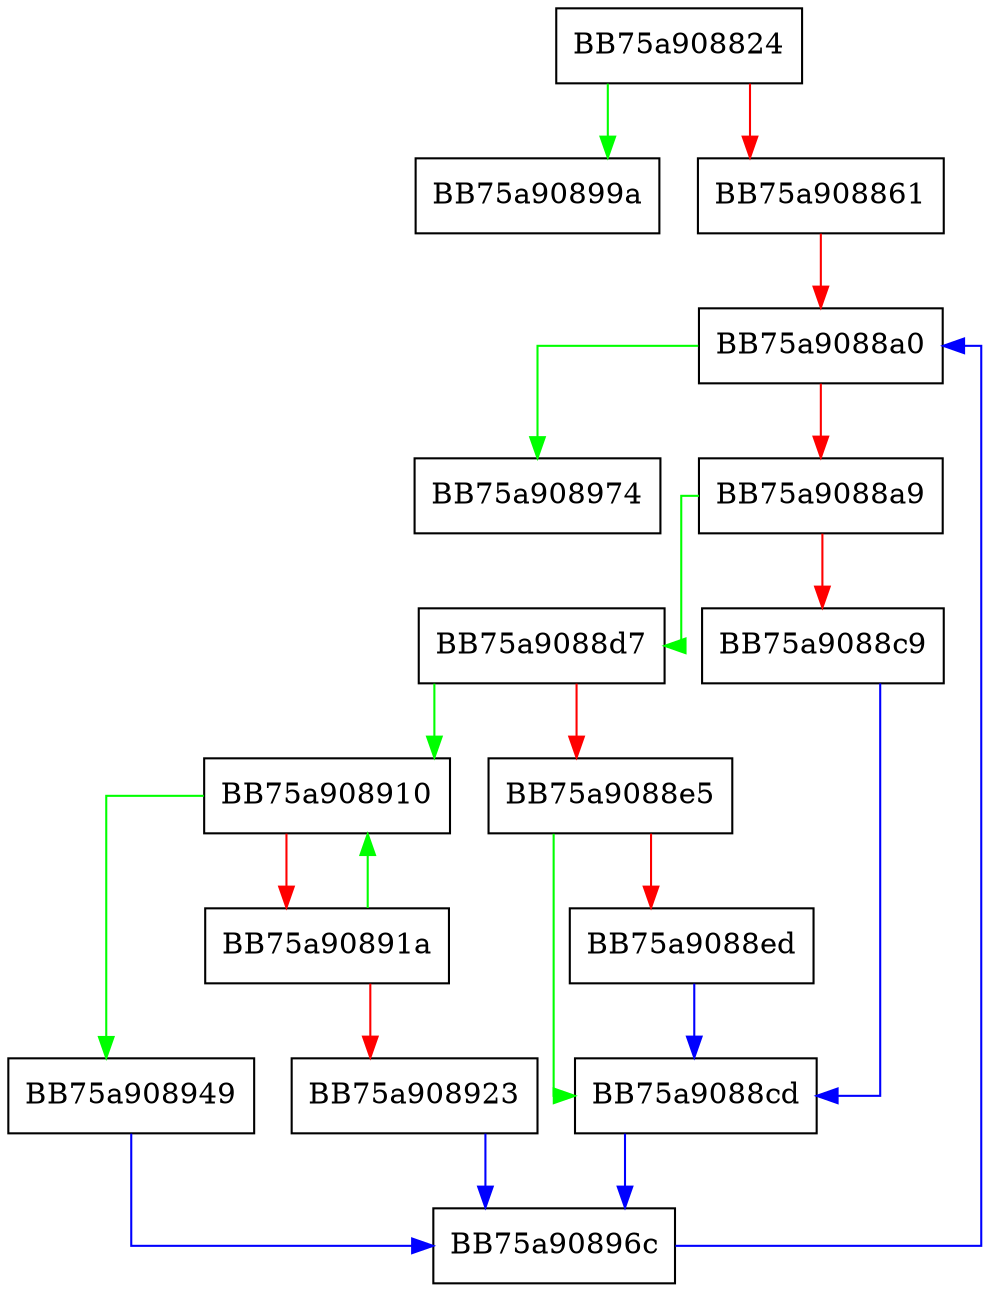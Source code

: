 digraph _Forced_rehash {
  node [shape="box"];
  graph [splines=ortho];
  BB75a908824 -> BB75a90899a [color="green"];
  BB75a908824 -> BB75a908861 [color="red"];
  BB75a908861 -> BB75a9088a0 [color="red"];
  BB75a9088a0 -> BB75a908974 [color="green"];
  BB75a9088a0 -> BB75a9088a9 [color="red"];
  BB75a9088a9 -> BB75a9088d7 [color="green"];
  BB75a9088a9 -> BB75a9088c9 [color="red"];
  BB75a9088c9 -> BB75a9088cd [color="blue"];
  BB75a9088cd -> BB75a90896c [color="blue"];
  BB75a9088d7 -> BB75a908910 [color="green"];
  BB75a9088d7 -> BB75a9088e5 [color="red"];
  BB75a9088e5 -> BB75a9088cd [color="green"];
  BB75a9088e5 -> BB75a9088ed [color="red"];
  BB75a9088ed -> BB75a9088cd [color="blue"];
  BB75a908910 -> BB75a908949 [color="green"];
  BB75a908910 -> BB75a90891a [color="red"];
  BB75a90891a -> BB75a908910 [color="green"];
  BB75a90891a -> BB75a908923 [color="red"];
  BB75a908923 -> BB75a90896c [color="blue"];
  BB75a908949 -> BB75a90896c [color="blue"];
  BB75a90896c -> BB75a9088a0 [color="blue"];
}